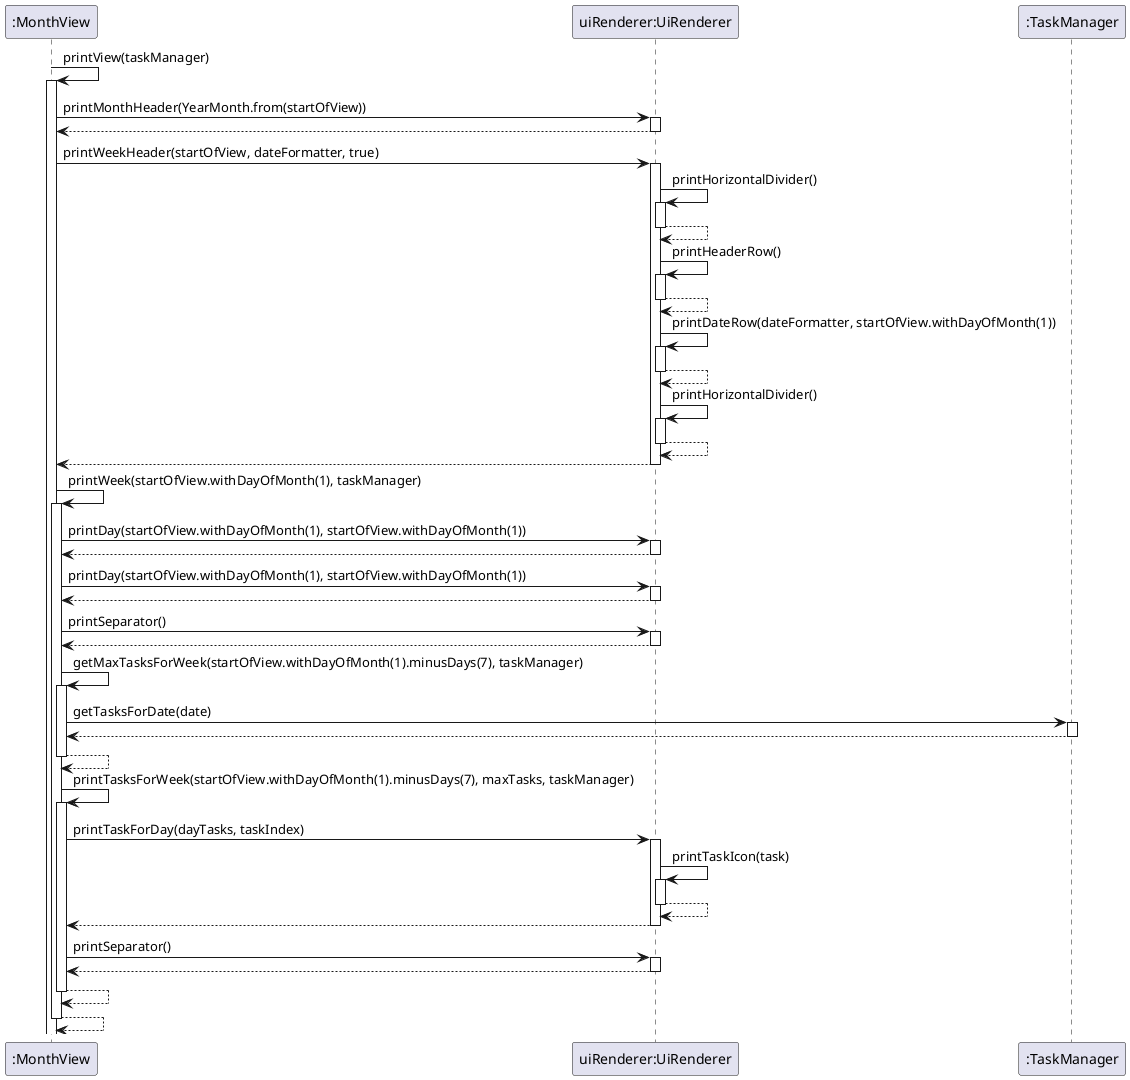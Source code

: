 @startuml

participant ":MonthView" as MV
participant "uiRenderer:UiRenderer" as UR
participant ":TaskManager" as TM


MV -> MV: printView(taskManager)
activate MV
MV -> UR: printMonthHeader(YearMonth.from(startOfView))
activate UR
UR --> MV
deactivate UR
MV -> UR: printWeekHeader(startOfView, dateFormatter, true)
activate UR
UR -> UR: printHorizontalDivider()
activate UR
UR --> UR
deactivate UR
UR -> UR: printHeaderRow()
activate UR
UR --> UR
deactivate UR
UR -> UR: printDateRow(dateFormatter, startOfView.withDayOfMonth(1))
activate UR
UR --> UR
deactivate UR
UR -> UR: printHorizontalDivider()
activate UR
UR --> UR
deactivate UR
UR --> MV
deactivate UR
MV -> MV: printWeek(startOfView.withDayOfMonth(1), taskManager)
activate MV
MV -> UR: printDay(startOfView.withDayOfMonth(1), startOfView.withDayOfMonth(1))
activate UR
UR --> MV
deactivate UR
MV -> UR: printDay(startOfView.withDayOfMonth(1), startOfView.withDayOfMonth(1))
activate UR
UR --> MV
deactivate UR
MV -> UR: printSeparator()
activate UR
UR --> MV
deactivate UR
MV -> MV: getMaxTasksForWeek(startOfView.withDayOfMonth(1).minusDays(7), taskManager)
activate MV
MV -> TM: getTasksForDate(date)
activate TM
TM --> MV
deactivate TM
MV --> MV
deactivate MV
MV -> MV: printTasksForWeek(startOfView.withDayOfMonth(1).minusDays(7), maxTasks, taskManager)
activate MV
MV -> UR: printTaskForDay(dayTasks, taskIndex)
activate UR
UR -> UR: printTaskIcon(task)
activate UR
UR --> UR
deactivate UR
UR --> MV
deactivate UR
MV -> UR: printSeparator()
activate UR
UR --> MV
deactivate UR
MV --> MV
deactivate MV
MV --> MV
deactivate MV
@enduml